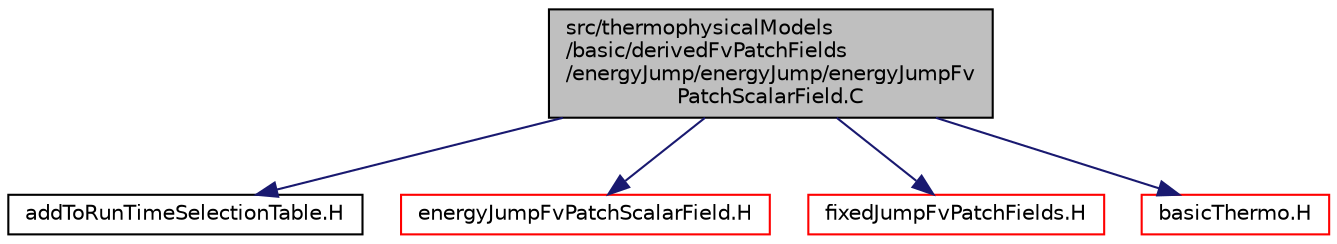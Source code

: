 digraph "src/thermophysicalModels/basic/derivedFvPatchFields/energyJump/energyJump/energyJumpFvPatchScalarField.C"
{
  bgcolor="transparent";
  edge [fontname="Helvetica",fontsize="10",labelfontname="Helvetica",labelfontsize="10"];
  node [fontname="Helvetica",fontsize="10",shape=record];
  Node1 [label="src/thermophysicalModels\l/basic/derivedFvPatchFields\l/energyJump/energyJump/energyJumpFv\lPatchScalarField.C",height=0.2,width=0.4,color="black", fillcolor="grey75", style="filled", fontcolor="black"];
  Node1 -> Node2 [color="midnightblue",fontsize="10",style="solid",fontname="Helvetica"];
  Node2 [label="addToRunTimeSelectionTable.H",height=0.2,width=0.4,color="black",URL="$a07867.html",tooltip="Macros for easy insertion into run-time selection tables. "];
  Node1 -> Node3 [color="midnightblue",fontsize="10",style="solid",fontname="Helvetica"];
  Node3 [label="energyJumpFvPatchScalarField.H",height=0.2,width=0.4,color="red",URL="$a09951.html"];
  Node1 -> Node4 [color="midnightblue",fontsize="10",style="solid",fontname="Helvetica"];
  Node4 [label="fixedJumpFvPatchFields.H",height=0.2,width=0.4,color="red",URL="$a05346.html"];
  Node1 -> Node5 [color="midnightblue",fontsize="10",style="solid",fontname="Helvetica"];
  Node5 [label="basicThermo.H",height=0.2,width=0.4,color="red",URL="$a09947.html"];
}
